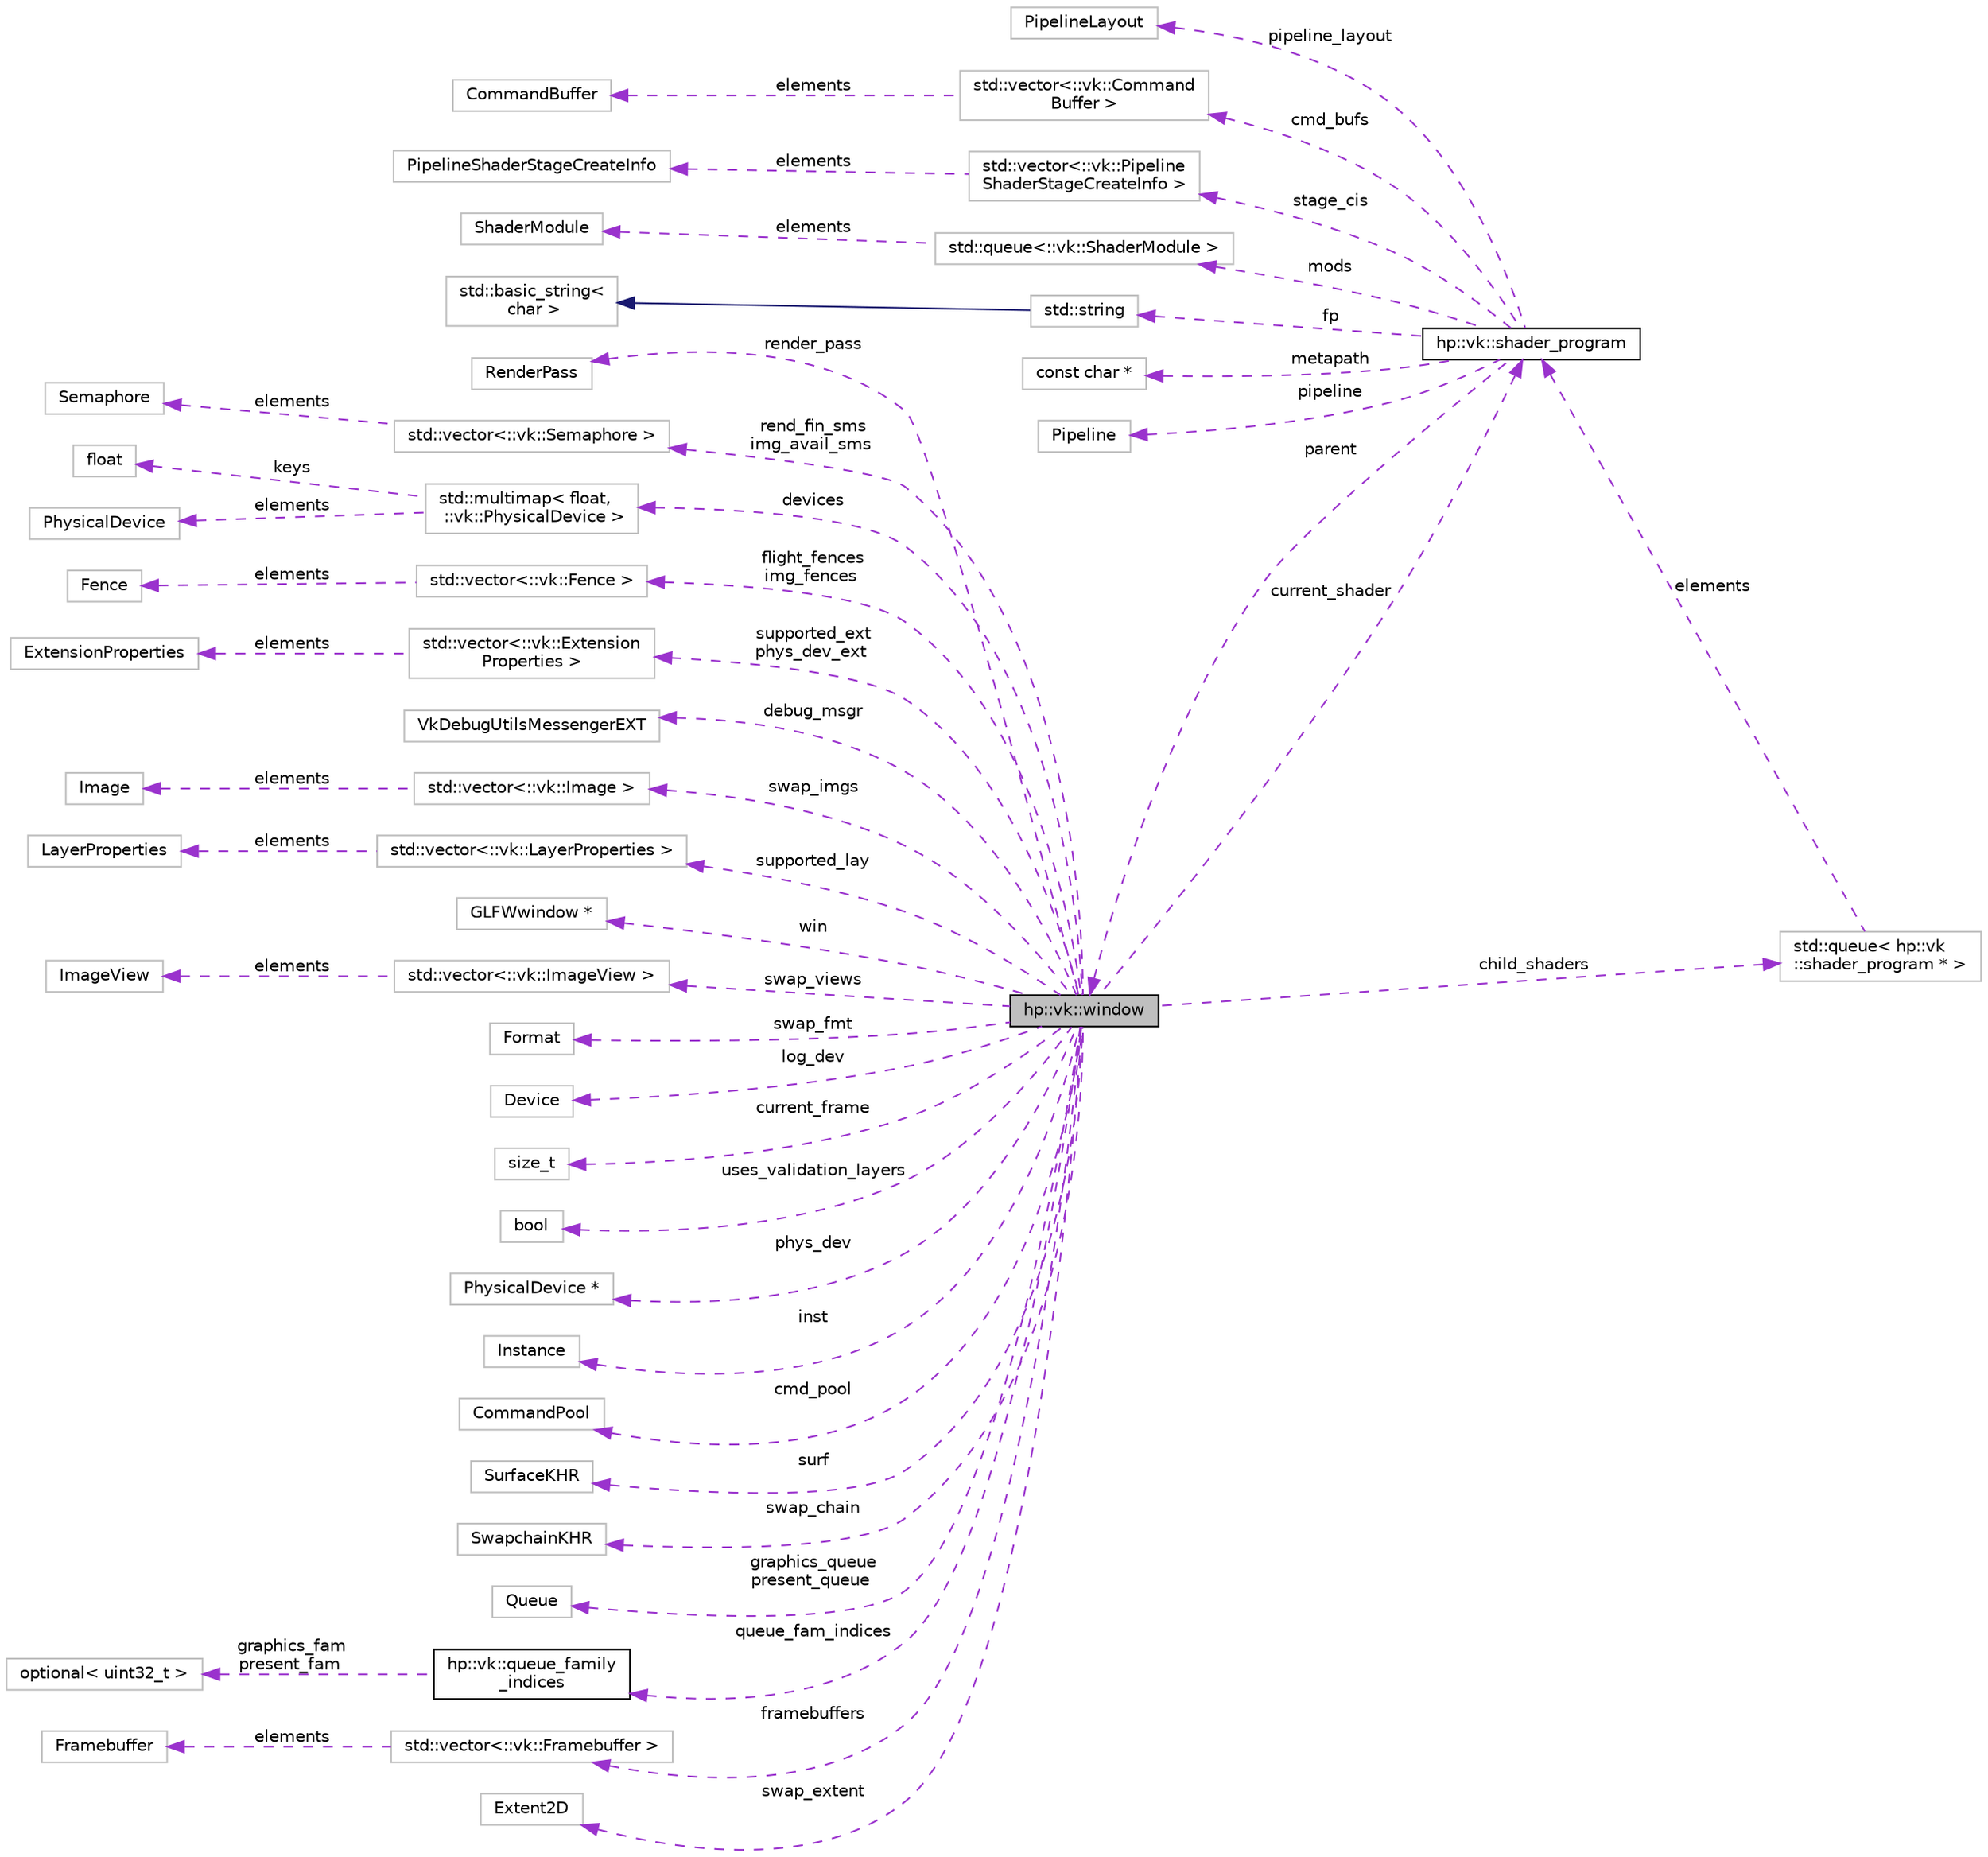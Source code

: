 digraph "hp::vk::window"
{
 // INTERACTIVE_SVG=YES
 // LATEX_PDF_SIZE
  edge [fontname="Helvetica",fontsize="10",labelfontname="Helvetica",labelfontsize="10"];
  node [fontname="Helvetica",fontsize="10",shape=record];
  rankdir="LR";
  Node1 [label="hp::vk::window",height=0.2,width=0.4,color="black", fillcolor="grey75", style="filled", fontcolor="black",tooltip=" "];
  Node2 -> Node1 [dir="back",color="darkorchid3",fontsize="10",style="dashed",label=" render_pass" ,fontname="Helvetica"];
  Node2 [label="RenderPass",height=0.2,width=0.4,color="grey75", fillcolor="white", style="filled",tooltip=" "];
  Node3 -> Node1 [dir="back",color="darkorchid3",fontsize="10",style="dashed",label=" rend_fin_sms\nimg_avail_sms" ,fontname="Helvetica"];
  Node3 [label="std::vector\<::vk::Semaphore \>",height=0.2,width=0.4,color="grey75", fillcolor="white", style="filled",tooltip=" "];
  Node4 -> Node3 [dir="back",color="darkorchid3",fontsize="10",style="dashed",label=" elements" ,fontname="Helvetica"];
  Node4 [label="Semaphore",height=0.2,width=0.4,color="grey75", fillcolor="white", style="filled",tooltip=" "];
  Node5 -> Node1 [dir="back",color="darkorchid3",fontsize="10",style="dashed",label=" devices" ,fontname="Helvetica"];
  Node5 [label="std::multimap\< float,\l ::vk::PhysicalDevice \>",height=0.2,width=0.4,color="grey75", fillcolor="white", style="filled",tooltip=" "];
  Node6 -> Node5 [dir="back",color="darkorchid3",fontsize="10",style="dashed",label=" keys" ,fontname="Helvetica"];
  Node6 [label="float",height=0.2,width=0.4,color="grey75", fillcolor="white", style="filled",tooltip=" "];
  Node7 -> Node5 [dir="back",color="darkorchid3",fontsize="10",style="dashed",label=" elements" ,fontname="Helvetica"];
  Node7 [label="PhysicalDevice",height=0.2,width=0.4,color="grey75", fillcolor="white", style="filled",tooltip=" "];
  Node8 -> Node1 [dir="back",color="darkorchid3",fontsize="10",style="dashed",label=" flight_fences\nimg_fences" ,fontname="Helvetica"];
  Node8 [label="std::vector\<::vk::Fence \>",height=0.2,width=0.4,color="grey75", fillcolor="white", style="filled",tooltip=" "];
  Node9 -> Node8 [dir="back",color="darkorchid3",fontsize="10",style="dashed",label=" elements" ,fontname="Helvetica"];
  Node9 [label="Fence",height=0.2,width=0.4,color="grey75", fillcolor="white", style="filled",tooltip=" "];
  Node10 -> Node1 [dir="back",color="darkorchid3",fontsize="10",style="dashed",label=" supported_ext\nphys_dev_ext" ,fontname="Helvetica"];
  Node10 [label="std::vector\<::vk::Extension\lProperties \>",height=0.2,width=0.4,color="grey75", fillcolor="white", style="filled",tooltip=" "];
  Node11 -> Node10 [dir="back",color="darkorchid3",fontsize="10",style="dashed",label=" elements" ,fontname="Helvetica"];
  Node11 [label="ExtensionProperties",height=0.2,width=0.4,color="grey75", fillcolor="white", style="filled",tooltip=" "];
  Node12 -> Node1 [dir="back",color="darkorchid3",fontsize="10",style="dashed",label=" debug_msgr" ,fontname="Helvetica"];
  Node12 [label="VkDebugUtilsMessengerEXT",height=0.2,width=0.4,color="grey75", fillcolor="white", style="filled",tooltip=" "];
  Node13 -> Node1 [dir="back",color="darkorchid3",fontsize="10",style="dashed",label=" swap_imgs" ,fontname="Helvetica"];
  Node13 [label="std::vector\<::vk::Image \>",height=0.2,width=0.4,color="grey75", fillcolor="white", style="filled",tooltip=" "];
  Node14 -> Node13 [dir="back",color="darkorchid3",fontsize="10",style="dashed",label=" elements" ,fontname="Helvetica"];
  Node14 [label="Image",height=0.2,width=0.4,color="grey75", fillcolor="white", style="filled",tooltip=" "];
  Node15 -> Node1 [dir="back",color="darkorchid3",fontsize="10",style="dashed",label=" supported_lay" ,fontname="Helvetica"];
  Node15 [label="std::vector\<::vk::LayerProperties \>",height=0.2,width=0.4,color="grey75", fillcolor="white", style="filled",tooltip=" "];
  Node16 -> Node15 [dir="back",color="darkorchid3",fontsize="10",style="dashed",label=" elements" ,fontname="Helvetica"];
  Node16 [label="LayerProperties",height=0.2,width=0.4,color="grey75", fillcolor="white", style="filled",tooltip=" "];
  Node17 -> Node1 [dir="back",color="darkorchid3",fontsize="10",style="dashed",label=" win" ,fontname="Helvetica"];
  Node17 [label="GLFWwindow *",height=0.2,width=0.4,color="grey75", fillcolor="white", style="filled",tooltip=" "];
  Node18 -> Node1 [dir="back",color="darkorchid3",fontsize="10",style="dashed",label=" swap_views" ,fontname="Helvetica"];
  Node18 [label="std::vector\<::vk::ImageView \>",height=0.2,width=0.4,color="grey75", fillcolor="white", style="filled",tooltip=" "];
  Node19 -> Node18 [dir="back",color="darkorchid3",fontsize="10",style="dashed",label=" elements" ,fontname="Helvetica"];
  Node19 [label="ImageView",height=0.2,width=0.4,color="grey75", fillcolor="white", style="filled",tooltip=" "];
  Node20 -> Node1 [dir="back",color="darkorchid3",fontsize="10",style="dashed",label=" swap_fmt" ,fontname="Helvetica"];
  Node20 [label="Format",height=0.2,width=0.4,color="grey75", fillcolor="white", style="filled",tooltip=" "];
  Node21 -> Node1 [dir="back",color="darkorchid3",fontsize="10",style="dashed",label=" log_dev" ,fontname="Helvetica"];
  Node21 [label="Device",height=0.2,width=0.4,color="grey75", fillcolor="white", style="filled",tooltip=" "];
  Node22 -> Node1 [dir="back",color="darkorchid3",fontsize="10",style="dashed",label=" current_frame" ,fontname="Helvetica"];
  Node22 [label="size_t",height=0.2,width=0.4,color="grey75", fillcolor="white", style="filled",tooltip=" "];
  Node23 -> Node1 [dir="back",color="darkorchid3",fontsize="10",style="dashed",label=" uses_validation_layers" ,fontname="Helvetica"];
  Node23 [label="bool",height=0.2,width=0.4,color="grey75", fillcolor="white", style="filled",tooltip=" "];
  Node24 -> Node1 [dir="back",color="darkorchid3",fontsize="10",style="dashed",label=" phys_dev" ,fontname="Helvetica"];
  Node24 [label="PhysicalDevice *",height=0.2,width=0.4,color="grey75", fillcolor="white", style="filled",tooltip=" "];
  Node25 -> Node1 [dir="back",color="darkorchid3",fontsize="10",style="dashed",label=" inst" ,fontname="Helvetica"];
  Node25 [label="Instance",height=0.2,width=0.4,color="grey75", fillcolor="white", style="filled",tooltip=" "];
  Node26 -> Node1 [dir="back",color="darkorchid3",fontsize="10",style="dashed",label=" cmd_pool" ,fontname="Helvetica"];
  Node26 [label="CommandPool",height=0.2,width=0.4,color="grey75", fillcolor="white", style="filled",tooltip=" "];
  Node27 -> Node1 [dir="back",color="darkorchid3",fontsize="10",style="dashed",label=" surf" ,fontname="Helvetica"];
  Node27 [label="SurfaceKHR",height=0.2,width=0.4,color="grey75", fillcolor="white", style="filled",tooltip=" "];
  Node28 -> Node1 [dir="back",color="darkorchid3",fontsize="10",style="dashed",label=" current_shader" ,fontname="Helvetica"];
  Node28 [label="hp::vk::shader_program",height=0.2,width=0.4,color="black", fillcolor="white", style="filled",URL="$d0/d92/classhp_1_1vk_1_1shader__program.html",tooltip=" "];
  Node29 -> Node28 [dir="back",color="darkorchid3",fontsize="10",style="dashed",label=" pipeline_layout" ,fontname="Helvetica"];
  Node29 [label="PipelineLayout",height=0.2,width=0.4,color="grey75", fillcolor="white", style="filled",tooltip=" "];
  Node30 -> Node28 [dir="back",color="darkorchid3",fontsize="10",style="dashed",label=" cmd_bufs" ,fontname="Helvetica"];
  Node30 [label="std::vector\<::vk::Command\lBuffer \>",height=0.2,width=0.4,color="grey75", fillcolor="white", style="filled",tooltip=" "];
  Node31 -> Node30 [dir="back",color="darkorchid3",fontsize="10",style="dashed",label=" elements" ,fontname="Helvetica"];
  Node31 [label="CommandBuffer",height=0.2,width=0.4,color="grey75", fillcolor="white", style="filled",tooltip=" "];
  Node32 -> Node28 [dir="back",color="darkorchid3",fontsize="10",style="dashed",label=" stage_cis" ,fontname="Helvetica"];
  Node32 [label="std::vector\<::vk::Pipeline\lShaderStageCreateInfo \>",height=0.2,width=0.4,color="grey75", fillcolor="white", style="filled",tooltip=" "];
  Node33 -> Node32 [dir="back",color="darkorchid3",fontsize="10",style="dashed",label=" elements" ,fontname="Helvetica"];
  Node33 [label="PipelineShaderStageCreateInfo",height=0.2,width=0.4,color="grey75", fillcolor="white", style="filled",tooltip=" "];
  Node34 -> Node28 [dir="back",color="darkorchid3",fontsize="10",style="dashed",label=" mods" ,fontname="Helvetica"];
  Node34 [label="std::queue\<::vk::ShaderModule \>",height=0.2,width=0.4,color="grey75", fillcolor="white", style="filled",tooltip=" "];
  Node35 -> Node34 [dir="back",color="darkorchid3",fontsize="10",style="dashed",label=" elements" ,fontname="Helvetica"];
  Node35 [label="ShaderModule",height=0.2,width=0.4,color="grey75", fillcolor="white", style="filled",tooltip=" "];
  Node36 -> Node28 [dir="back",color="darkorchid3",fontsize="10",style="dashed",label=" fp" ,fontname="Helvetica"];
  Node36 [label="std::string",height=0.2,width=0.4,color="grey75", fillcolor="white", style="filled",tooltip="STL class."];
  Node37 -> Node36 [dir="back",color="midnightblue",fontsize="10",style="solid",fontname="Helvetica"];
  Node37 [label="std::basic_string\<\l char \>",height=0.2,width=0.4,color="grey75", fillcolor="white", style="filled",tooltip="STL class."];
  Node1 -> Node28 [dir="back",color="darkorchid3",fontsize="10",style="dashed",label=" parent" ,fontname="Helvetica"];
  Node38 -> Node28 [dir="back",color="darkorchid3",fontsize="10",style="dashed",label=" metapath" ,fontname="Helvetica"];
  Node38 [label="const char *",height=0.2,width=0.4,color="grey75", fillcolor="white", style="filled",tooltip=" "];
  Node39 -> Node28 [dir="back",color="darkorchid3",fontsize="10",style="dashed",label=" pipeline" ,fontname="Helvetica"];
  Node39 [label="Pipeline",height=0.2,width=0.4,color="grey75", fillcolor="white", style="filled",tooltip=" "];
  Node40 -> Node1 [dir="back",color="darkorchid3",fontsize="10",style="dashed",label=" swap_chain" ,fontname="Helvetica"];
  Node40 [label="SwapchainKHR",height=0.2,width=0.4,color="grey75", fillcolor="white", style="filled",tooltip=" "];
  Node41 -> Node1 [dir="back",color="darkorchid3",fontsize="10",style="dashed",label=" graphics_queue\npresent_queue" ,fontname="Helvetica"];
  Node41 [label="Queue",height=0.2,width=0.4,color="grey75", fillcolor="white", style="filled",tooltip=" "];
  Node42 -> Node1 [dir="back",color="darkorchid3",fontsize="10",style="dashed",label=" child_shaders" ,fontname="Helvetica"];
  Node42 [label="std::queue\< hp::vk\l::shader_program * \>",height=0.2,width=0.4,color="grey75", fillcolor="white", style="filled",tooltip=" "];
  Node28 -> Node42 [dir="back",color="darkorchid3",fontsize="10",style="dashed",label=" elements" ,fontname="Helvetica"];
  Node43 -> Node1 [dir="back",color="darkorchid3",fontsize="10",style="dashed",label=" queue_fam_indices" ,fontname="Helvetica"];
  Node43 [label="hp::vk::queue_family\l_indices",height=0.2,width=0.4,color="black", fillcolor="white", style="filled",URL="$df/d1c/structhp_1_1vk_1_1queue__family__indices.html",tooltip=" "];
  Node44 -> Node43 [dir="back",color="darkorchid3",fontsize="10",style="dashed",label=" graphics_fam\npresent_fam" ,fontname="Helvetica"];
  Node44 [label="optional\< uint32_t \>",height=0.2,width=0.4,color="grey75", fillcolor="white", style="filled",tooltip=" "];
  Node45 -> Node1 [dir="back",color="darkorchid3",fontsize="10",style="dashed",label=" framebuffers" ,fontname="Helvetica"];
  Node45 [label="std::vector\<::vk::Framebuffer \>",height=0.2,width=0.4,color="grey75", fillcolor="white", style="filled",tooltip=" "];
  Node46 -> Node45 [dir="back",color="darkorchid3",fontsize="10",style="dashed",label=" elements" ,fontname="Helvetica"];
  Node46 [label="Framebuffer",height=0.2,width=0.4,color="grey75", fillcolor="white", style="filled",tooltip=" "];
  Node47 -> Node1 [dir="back",color="darkorchid3",fontsize="10",style="dashed",label=" swap_extent" ,fontname="Helvetica"];
  Node47 [label="Extent2D",height=0.2,width=0.4,color="grey75", fillcolor="white", style="filled",tooltip=" "];
}
